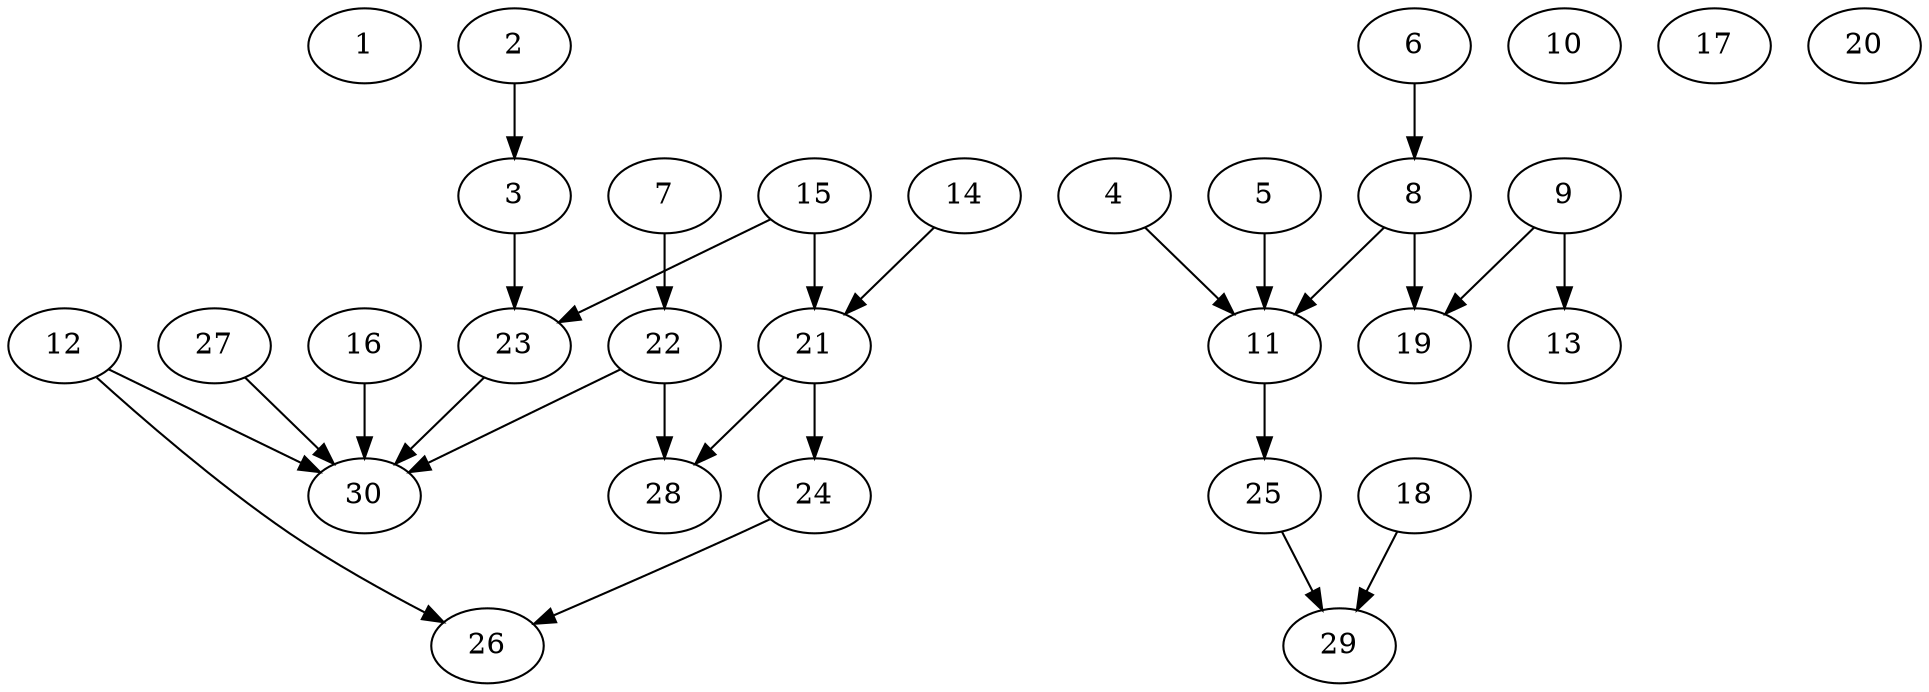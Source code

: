 digraph "Random_Nodes_30_Density_0.87_CCR_0.10_WeightType_Random" {
	1	[Weight=51];
	2	[Weight=25];
	3	[Weight=51];
	4	[Weight=42];
	5	[Weight=59];
	6	[Weight=25];
	7	[Weight=59];
	8	[Weight=85];
	9	[Weight=17];
	10	[Weight=51];
	11	[Weight=68];
	12	[Weight=76];
	13	[Weight=34];
	14	[Weight=51];
	15	[Weight=68];
	16	[Weight=59];
	17	[Weight=34];
	18	[Weight=42];
	19	[Weight=59];
	20	[Weight=68];
	21	[Weight=51];
	22	[Weight=59];
	23	[Weight=51];
	24	[Weight=25];
	25	[Weight=42];
	26	[Weight=68];
	27	[Weight=42];
	28	[Weight=17];
	29	[Weight=51];
	30	[Weight=68];
	2 -> 3	[Weight=7];
	3 -> 23	[Weight=4];
	4 -> 11	[Weight=10];
	5 -> 11	[Weight=4];
	6 -> 8	[Weight=6];
	7 -> 22	[Weight=9];
	8 -> 11	[Weight=3];
	8 -> 19	[Weight=10];
	9 -> 13	[Weight=4];
	9 -> 19	[Weight=7];
	11 -> 25	[Weight=3];
	12 -> 26	[Weight=7];
	12 -> 30	[Weight=8];
	14 -> 21	[Weight=9];
	15 -> 21	[Weight=7];
	15 -> 23	[Weight=3];
	16 -> 30	[Weight=3];
	18 -> 29	[Weight=6];
	21 -> 24	[Weight=3];
	21 -> 28	[Weight=6];
	22 -> 28	[Weight=10];
	22 -> 30	[Weight=8];
	23 -> 30	[Weight=3];
	24 -> 26	[Weight=3];
	25 -> 29	[Weight=4];
	27 -> 30	[Weight=3];
}
